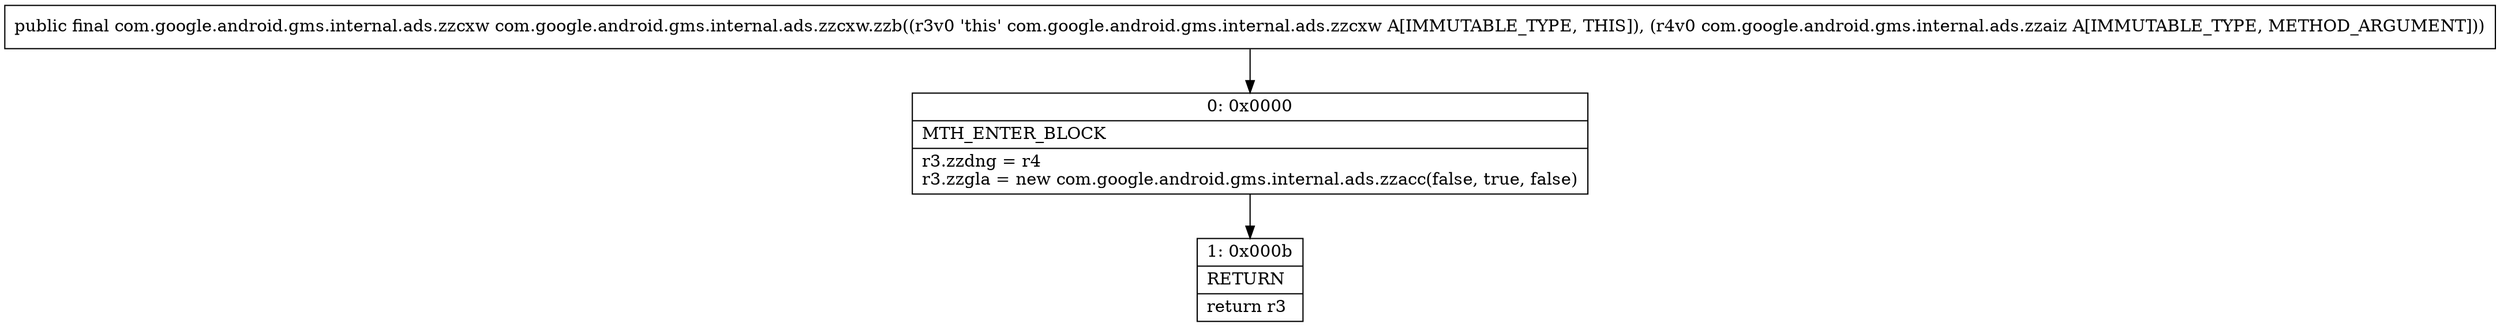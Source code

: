 digraph "CFG forcom.google.android.gms.internal.ads.zzcxw.zzb(Lcom\/google\/android\/gms\/internal\/ads\/zzaiz;)Lcom\/google\/android\/gms\/internal\/ads\/zzcxw;" {
Node_0 [shape=record,label="{0\:\ 0x0000|MTH_ENTER_BLOCK\l|r3.zzdng = r4\lr3.zzgla = new com.google.android.gms.internal.ads.zzacc(false, true, false)\l}"];
Node_1 [shape=record,label="{1\:\ 0x000b|RETURN\l|return r3\l}"];
MethodNode[shape=record,label="{public final com.google.android.gms.internal.ads.zzcxw com.google.android.gms.internal.ads.zzcxw.zzb((r3v0 'this' com.google.android.gms.internal.ads.zzcxw A[IMMUTABLE_TYPE, THIS]), (r4v0 com.google.android.gms.internal.ads.zzaiz A[IMMUTABLE_TYPE, METHOD_ARGUMENT])) }"];
MethodNode -> Node_0;
Node_0 -> Node_1;
}

